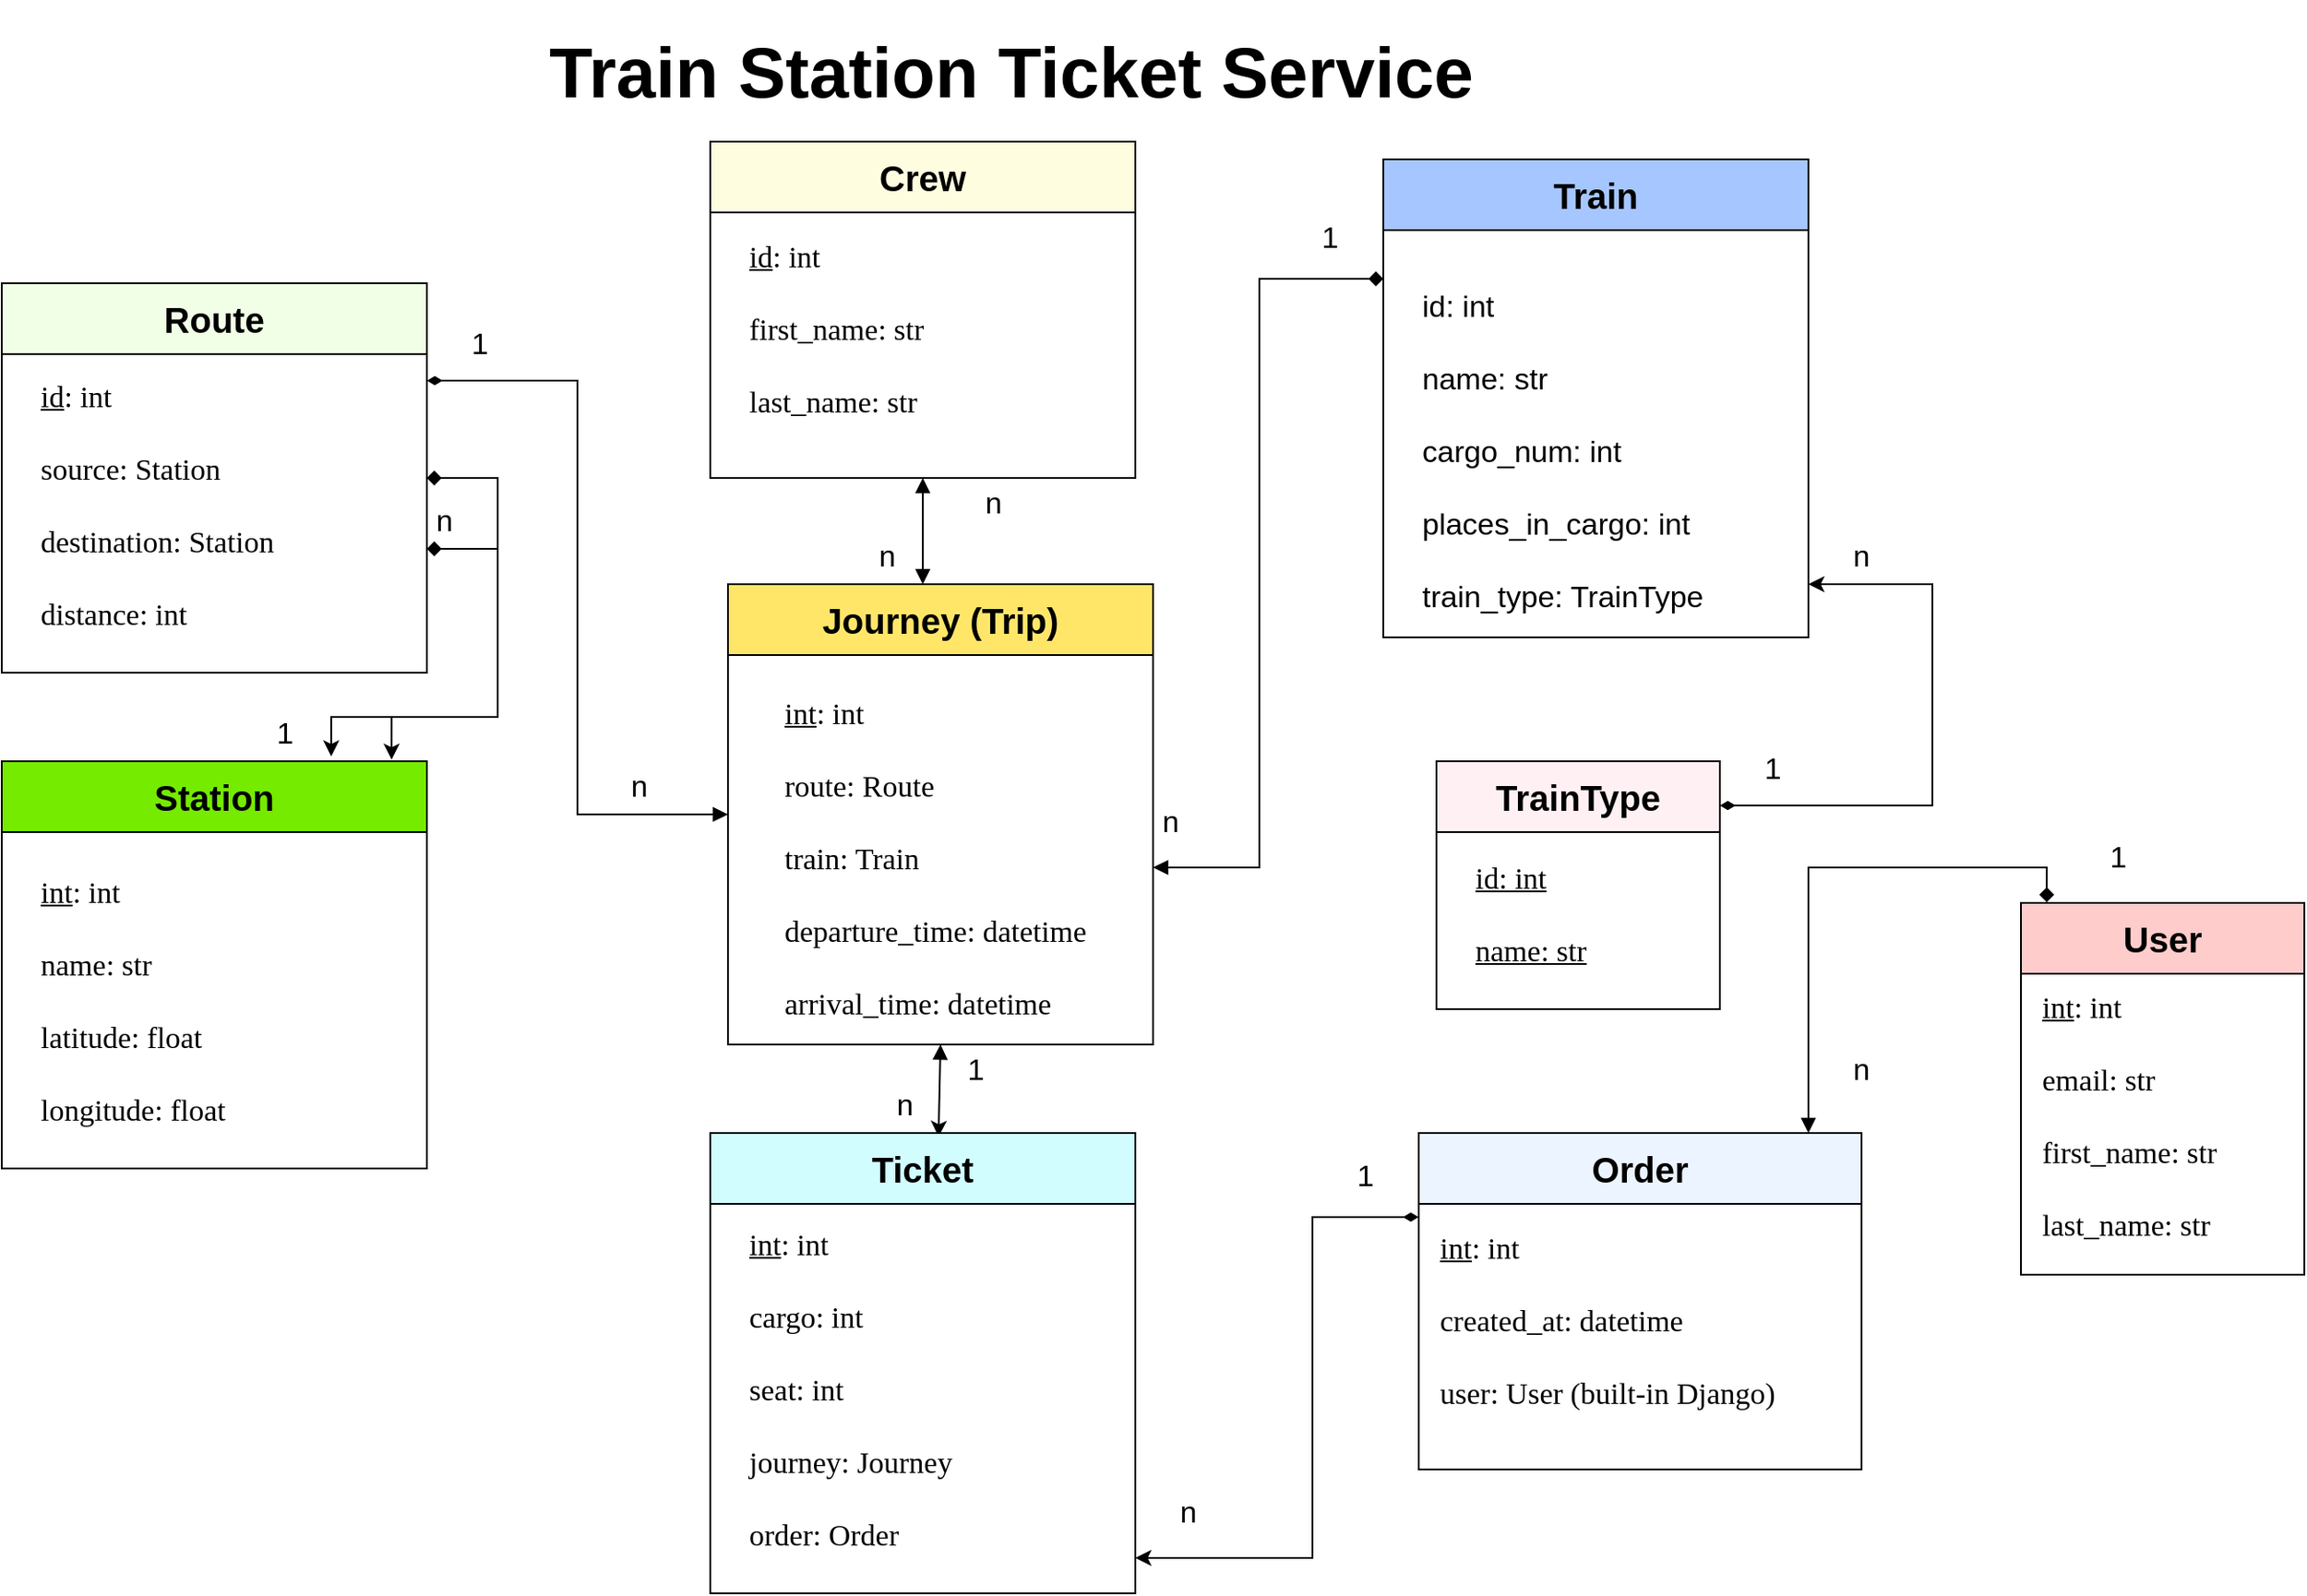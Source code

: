 <mxfile version="26.0.15">
  <diagram name="Page-1" id="OVcS8Alv_T-uJs1jZaDE">
    <mxGraphModel dx="1675" dy="886" grid="1" gridSize="10" guides="1" tooltips="1" connect="1" arrows="1" fold="1" page="1" pageScale="1" pageWidth="850" pageHeight="1100" math="0" shadow="0">
      <root>
        <mxCell id="0" />
        <mxCell id="1" parent="0" />
        <mxCell id="XHiDL_9w_AK1erUn259C-10" value="&lt;font style=&quot;font-size: 20px;&quot;&gt;Station&lt;/font&gt;" style="swimlane;whiteSpace=wrap;html=1;fontSize=15;startSize=40;fillColor=#75EB00;" parent="1" vertex="1">
          <mxGeometry x="110" y="440" width="240" height="230" as="geometry">
            <mxRectangle x="510" y="110" width="100" height="30" as="alternateBounds" />
          </mxGeometry>
        </mxCell>
        <mxCell id="XHiDL_9w_AK1erUn259C-11" value="&lt;div&gt;&lt;u&gt;int&lt;/u&gt;: int&lt;/div&gt;&lt;div&gt;&lt;span style=&quot;background-color: initial;&quot;&gt;&lt;br&gt;&lt;/span&gt;&lt;/div&gt;&lt;div&gt;&lt;span style=&quot;background-color: initial;&quot;&gt;name: str&lt;/span&gt;&lt;br&gt;&lt;/div&gt;&lt;div&gt;&lt;br&gt;&lt;/div&gt;&lt;div&gt;latitude: float&lt;/div&gt;&lt;div&gt;&lt;br&gt;&lt;/div&gt;&lt;div&gt;longitude: float&lt;/div&gt;" style="text;html=1;align=left;verticalAlign=bottom;resizable=0;points=[];autosize=1;strokeColor=none;fillColor=none;fontSize=17;horizontal=1;fontFamily=Tahoma;" parent="XHiDL_9w_AK1erUn259C-10" vertex="1">
          <mxGeometry x="20" y="50" width="140" height="160" as="geometry" />
        </mxCell>
        <mxCell id="41" style="edgeStyle=orthogonalEdgeStyle;rounded=0;orthogonalLoop=1;jettySize=auto;html=1;exitX=1;exitY=0.25;exitDx=0;exitDy=0;startArrow=diamondThin;startFill=1;" parent="1" edge="1">
          <mxGeometry relative="1" as="geometry">
            <mxPoint x="1080" y="465" as="sourcePoint" />
            <mxPoint x="1130" y="340" as="targetPoint" />
            <Array as="points">
              <mxPoint x="1200" y="465" />
              <mxPoint x="1200" y="340" />
            </Array>
          </mxGeometry>
        </mxCell>
        <mxCell id="4" value="&lt;font style=&quot;font-size: 20px;&quot;&gt;TrainType&lt;/font&gt;" style="swimlane;whiteSpace=wrap;html=1;fontSize=15;startSize=40;fillColor=#FFF0F3;" parent="1" vertex="1">
          <mxGeometry x="920" y="440" width="160" height="140" as="geometry">
            <mxRectangle x="510" y="110" width="100" height="30" as="alternateBounds" />
          </mxGeometry>
        </mxCell>
        <mxCell id="5" value="&lt;div&gt;&lt;u&gt;id: int&lt;/u&gt;&lt;/div&gt;&lt;div&gt;&lt;u&gt;&lt;br&gt;&lt;/u&gt;&lt;/div&gt;&lt;div&gt;&lt;u&gt;name: str&lt;/u&gt;&lt;/div&gt;" style="text;html=1;align=left;verticalAlign=bottom;resizable=0;points=[];autosize=1;strokeColor=none;fillColor=none;fontSize=17;horizontal=1;fontFamily=Tahoma;" parent="4" vertex="1">
          <mxGeometry x="20" y="50" width="100" height="70" as="geometry" />
        </mxCell>
        <mxCell id="7" value="Train" style="swimlane;whiteSpace=wrap;html=1;fontSize=20;startSize=40;fillColor=#A6C6FF;" parent="1" vertex="1">
          <mxGeometry x="890" y="100" width="240" height="270" as="geometry">
            <mxRectangle x="510" y="110" width="100" height="30" as="alternateBounds" />
          </mxGeometry>
        </mxCell>
        <mxCell id="8" value="&lt;div align=&quot;left&quot;&gt;&lt;font face=&quot;Helvetica&quot;&gt;id: int&lt;/font&gt;&lt;/div&gt;&lt;div align=&quot;left&quot;&gt;&lt;font face=&quot;Helvetica&quot;&gt;&lt;br&gt;&lt;/font&gt;&lt;/div&gt;&lt;div align=&quot;left&quot;&gt;&lt;font face=&quot;Helvetica&quot;&gt;name: str&lt;/font&gt;&lt;/div&gt;&lt;div align=&quot;left&quot;&gt;&lt;font face=&quot;Helvetica&quot;&gt;&lt;br&gt;&lt;/font&gt;&lt;/div&gt;&lt;div align=&quot;left&quot;&gt;&lt;font face=&quot;Helvetica&quot;&gt;cargo_num: int&lt;/font&gt;&lt;/div&gt;&lt;div align=&quot;left&quot;&gt;&lt;font face=&quot;Helvetica&quot;&gt;&lt;br&gt;&lt;/font&gt;&lt;/div&gt;&lt;div align=&quot;left&quot;&gt;&lt;font face=&quot;Helvetica&quot;&gt;places_in_cargo: int&lt;/font&gt;&lt;/div&gt;&lt;div align=&quot;left&quot;&gt;&lt;font face=&quot;Helvetica&quot;&gt;&lt;br&gt;&lt;/font&gt;&lt;/div&gt;&lt;div align=&quot;left&quot;&gt;&lt;font face=&quot;Helvetica&quot;&gt;train_type: TrainType&lt;/font&gt;&lt;/div&gt;" style="text;html=1;align=left;verticalAlign=bottom;resizable=0;points=[];autosize=1;strokeColor=none;fillColor=none;fontSize=17;horizontal=1;fontFamily=Tahoma;" parent="7" vertex="1">
          <mxGeometry x="20" y="50" width="180" height="210" as="geometry" />
        </mxCell>
        <mxCell id="56" style="edgeStyle=orthogonalEdgeStyle;rounded=0;orthogonalLoop=1;jettySize=auto;html=1;exitX=1;exitY=0.25;exitDx=0;exitDy=0;entryX=0;entryY=0.5;entryDx=0;entryDy=0;startArrow=diamondThin;startFill=1;endArrow=block;endFill=1;" parent="1" source="17" target="33" edge="1">
          <mxGeometry relative="1" as="geometry">
            <mxPoint x="480" y="460" as="targetPoint" />
          </mxGeometry>
        </mxCell>
        <mxCell id="17" value="&lt;font style=&quot;font-size: 20px;&quot;&gt;Route&lt;/font&gt;" style="swimlane;whiteSpace=wrap;html=1;fontSize=15;startSize=40;movable=1;resizable=1;rotatable=1;deletable=1;editable=1;locked=0;connectable=1;fillColor=#F1FFE6;" parent="1" vertex="1">
          <mxGeometry x="110" y="170" width="240" height="220" as="geometry">
            <mxRectangle x="510" y="110" width="100" height="30" as="alternateBounds" />
          </mxGeometry>
        </mxCell>
        <mxCell id="18" value="&lt;div style=&quot;&quot;&gt;&lt;u&gt;id&lt;/u&gt;: int&lt;/div&gt;&lt;div style=&quot;&quot;&gt;&lt;br&gt;&lt;/div&gt;&lt;div style=&quot;&quot;&gt;source: Station&lt;/div&gt;&lt;div style=&quot;&quot;&gt;&lt;br&gt;&lt;/div&gt;&lt;div style=&quot;&quot;&gt;destination:&amp;nbsp;&lt;span style=&quot;background-color: initial;&quot;&gt;Station&lt;/span&gt;&lt;/div&gt;&lt;div style=&quot;&quot;&gt;&lt;br&gt;&lt;/div&gt;&lt;div style=&quot;&quot;&gt;distance: int&lt;/div&gt;" style="text;html=1;align=left;verticalAlign=bottom;resizable=1;points=[];autosize=1;strokeColor=none;fillColor=none;fontSize=17;horizontal=1;fontFamily=Tahoma;movable=1;rotatable=1;deletable=1;editable=1;locked=0;connectable=1;" parent="17" vertex="1">
          <mxGeometry x="20" y="40" width="170" height="160" as="geometry" />
        </mxCell>
        <mxCell id="50" style="edgeStyle=none;rounded=0;orthogonalLoop=1;jettySize=auto;html=1;exitX=0.5;exitY=1;exitDx=0;exitDy=0;startArrow=block;startFill=1;endArrow=block;endFill=1;" parent="1" source="29" edge="1">
          <mxGeometry relative="1" as="geometry">
            <mxPoint x="630" y="340" as="targetPoint" />
          </mxGeometry>
        </mxCell>
        <mxCell id="29" value="&lt;font style=&quot;font-size: 20px;&quot;&gt;Crew&lt;/font&gt;" style="swimlane;whiteSpace=wrap;html=1;fontSize=15;startSize=40;movable=1;resizable=1;rotatable=1;deletable=1;editable=1;locked=0;connectable=1;fillColor=#FFFDE0;" parent="1" vertex="1">
          <mxGeometry x="510" y="90" width="240" height="190" as="geometry">
            <mxRectangle x="510" y="110" width="100" height="30" as="alternateBounds" />
          </mxGeometry>
        </mxCell>
        <mxCell id="30" value="&lt;div style=&quot;&quot;&gt;&lt;u&gt;id&lt;/u&gt;: int&lt;/div&gt;&lt;div style=&quot;&quot;&gt;&lt;br&gt;&lt;/div&gt;&lt;div style=&quot;&quot;&gt;first_name: str&lt;/div&gt;&lt;div style=&quot;&quot;&gt;&lt;br&gt;&lt;/div&gt;&lt;div style=&quot;&quot;&gt;last_name: str&lt;/div&gt;" style="text;html=1;align=left;verticalAlign=bottom;resizable=1;points=[];autosize=1;strokeColor=none;fillColor=none;fontSize=17;horizontal=1;fontFamily=Tahoma;movable=1;rotatable=1;deletable=1;editable=1;locked=0;connectable=1;" parent="29" vertex="1">
          <mxGeometry x="20" y="40" width="130" height="120" as="geometry" />
        </mxCell>
        <mxCell id="70" style="edgeStyle=none;rounded=0;orthogonalLoop=1;jettySize=auto;html=1;exitX=0.5;exitY=1;exitDx=0;exitDy=0;elbow=vertical;startArrow=block;startFill=1;entryX=0.537;entryY=0.008;entryDx=0;entryDy=0;entryPerimeter=0;" parent="1" source="33" target="27" edge="1">
          <mxGeometry relative="1" as="geometry">
            <mxPoint x="630" y="650" as="targetPoint" />
          </mxGeometry>
        </mxCell>
        <mxCell id="33" value="&lt;font style=&quot;font-size: 20px;&quot;&gt;Journey (Trip)&lt;/font&gt;" style="swimlane;whiteSpace=wrap;html=1;fontSize=15;startSize=40;fillColor=#FFE669;" parent="1" vertex="1">
          <mxGeometry x="520" y="340" width="240" height="260" as="geometry">
            <mxRectangle x="510" y="110" width="100" height="30" as="alternateBounds" />
          </mxGeometry>
        </mxCell>
        <mxCell id="34" value="&lt;div&gt;&lt;u&gt;int&lt;/u&gt;: int&lt;/div&gt;&lt;div&gt;&lt;span style=&quot;background-color: initial;&quot;&gt;&lt;br&gt;&lt;/span&gt;&lt;/div&gt;&lt;div&gt;route: Route&lt;/div&gt;&lt;div&gt;&lt;br&gt;&lt;/div&gt;&lt;div&gt;train: Train&lt;/div&gt;&lt;div&gt;&lt;br&gt;&lt;/div&gt;&lt;div&gt;departure_time: datetime&lt;/div&gt;&lt;div&gt;&lt;br&gt;&lt;/div&gt;&lt;div&gt;arrival_time: datetime&lt;/div&gt;" style="text;html=1;align=left;verticalAlign=bottom;resizable=0;points=[];autosize=1;strokeColor=none;fillColor=none;fontSize=17;horizontal=1;fontFamily=Tahoma;" parent="33" vertex="1">
          <mxGeometry x="30" y="50" width="220" height="200" as="geometry" />
        </mxCell>
        <mxCell id="47" style="edgeStyle=orthogonalEdgeStyle;rounded=0;orthogonalLoop=1;jettySize=auto;html=1;exitX=0;exitY=0.25;exitDx=0;exitDy=0;startArrow=diamondThin;startFill=1;" parent="1" source="37" edge="1">
          <mxGeometry relative="1" as="geometry">
            <mxPoint x="750" y="890" as="targetPoint" />
            <Array as="points">
              <mxPoint x="850" y="698" />
              <mxPoint x="850" y="890" />
            </Array>
          </mxGeometry>
        </mxCell>
        <mxCell id="37" value="&lt;font style=&quot;font-size: 20px;&quot;&gt;Order&lt;/font&gt;" style="swimlane;whiteSpace=wrap;html=1;fontSize=15;startSize=40;fillColor=#EBF4FF;" parent="1" vertex="1">
          <mxGeometry x="910" y="650" width="250" height="190" as="geometry">
            <mxRectangle x="510" y="110" width="100" height="30" as="alternateBounds" />
          </mxGeometry>
        </mxCell>
        <mxCell id="38" value="&lt;div&gt;&lt;u&gt;int&lt;/u&gt;: int&lt;/div&gt;&lt;div&gt;&lt;span style=&quot;background-color: initial;&quot;&gt;&lt;br&gt;&lt;/span&gt;&lt;/div&gt;&lt;div&gt;created_at: datetime&lt;/div&gt;&lt;div&gt;&lt;br&gt;&lt;/div&gt;&lt;div&gt;user: User (built-in Django)&lt;/div&gt;" style="text;html=1;align=left;verticalAlign=bottom;resizable=0;points=[];autosize=1;strokeColor=none;fillColor=none;fontSize=17;horizontal=1;fontFamily=Tahoma;" parent="37" vertex="1">
          <mxGeometry x="10" y="40" width="230" height="120" as="geometry" />
        </mxCell>
        <mxCell id="42" value="&lt;font style=&quot;font-size: 17px;&quot;&gt;n&lt;/font&gt;" style="text;strokeColor=none;align=center;fillColor=none;html=1;verticalAlign=middle;whiteSpace=wrap;rounded=0;" parent="1" vertex="1">
          <mxGeometry x="1130" y="310" width="60" height="30" as="geometry" />
        </mxCell>
        <mxCell id="43" value="&lt;font style=&quot;font-size: 17px;&quot;&gt;1&lt;/font&gt;" style="text;strokeColor=none;align=center;fillColor=none;html=1;verticalAlign=middle;whiteSpace=wrap;rounded=0;" parent="1" vertex="1">
          <mxGeometry x="1080" y="430" width="60" height="30" as="geometry" />
        </mxCell>
        <mxCell id="48" value="&lt;font style=&quot;font-size: 17px;&quot;&gt;n&lt;/font&gt;" style="text;strokeColor=none;align=center;fillColor=none;html=1;verticalAlign=middle;whiteSpace=wrap;rounded=0;" parent="1" vertex="1">
          <mxGeometry x="750" y="850" width="60" height="30" as="geometry" />
        </mxCell>
        <mxCell id="49" value="&lt;font style=&quot;font-size: 17px;&quot;&gt;1&lt;/font&gt;" style="text;strokeColor=none;align=center;fillColor=none;html=1;verticalAlign=middle;whiteSpace=wrap;rounded=0;" parent="1" vertex="1">
          <mxGeometry x="850" y="660" width="60" height="30" as="geometry" />
        </mxCell>
        <mxCell id="51" value="&lt;font style=&quot;font-size: 17px;&quot;&gt;n&lt;/font&gt;" style="text;strokeColor=none;align=center;fillColor=none;html=1;verticalAlign=middle;whiteSpace=wrap;rounded=0;" parent="1" vertex="1">
          <mxGeometry x="640" y="280" width="60" height="30" as="geometry" />
        </mxCell>
        <mxCell id="52" value="&lt;font style=&quot;font-size: 17px;&quot;&gt;n&lt;/font&gt;" style="text;strokeColor=none;align=center;fillColor=none;html=1;verticalAlign=middle;whiteSpace=wrap;rounded=0;" parent="1" vertex="1">
          <mxGeometry x="580" y="310" width="60" height="30" as="geometry" />
        </mxCell>
        <mxCell id="53" style="edgeStyle=orthogonalEdgeStyle;rounded=0;orthogonalLoop=1;jettySize=auto;html=1;exitX=0;exitY=0.25;exitDx=0;exitDy=0;startArrow=diamond;startFill=1;endArrow=block;endFill=1;" parent="1" source="7" edge="1">
          <mxGeometry relative="1" as="geometry">
            <mxPoint x="760" y="500" as="targetPoint" />
            <Array as="points">
              <mxPoint x="820" y="168" />
              <mxPoint x="820" y="500" />
            </Array>
          </mxGeometry>
        </mxCell>
        <mxCell id="54" value="&lt;font style=&quot;font-size: 17px;&quot;&gt;n&lt;/font&gt;" style="text;strokeColor=none;align=center;fillColor=none;html=1;verticalAlign=middle;whiteSpace=wrap;rounded=0;" parent="1" vertex="1">
          <mxGeometry x="740" y="460" width="60" height="30" as="geometry" />
        </mxCell>
        <mxCell id="55" value="&lt;font style=&quot;font-size: 17px;&quot;&gt;1&lt;/font&gt;" style="text;strokeColor=none;align=center;fillColor=none;html=1;verticalAlign=middle;whiteSpace=wrap;rounded=0;" parent="1" vertex="1">
          <mxGeometry x="830" y="130" width="60" height="30" as="geometry" />
        </mxCell>
        <mxCell id="57" value="&lt;font style=&quot;font-size: 17px;&quot;&gt;n&lt;/font&gt;" style="text;strokeColor=none;align=center;fillColor=none;html=1;verticalAlign=middle;whiteSpace=wrap;rounded=0;" parent="1" vertex="1">
          <mxGeometry x="440" y="440" width="60" height="30" as="geometry" />
        </mxCell>
        <mxCell id="58" value="&lt;font style=&quot;font-size: 17px;&quot;&gt;1&lt;/font&gt;" style="text;strokeColor=none;align=center;fillColor=none;html=1;verticalAlign=middle;whiteSpace=wrap;rounded=0;" parent="1" vertex="1">
          <mxGeometry x="350" y="190" width="60" height="30" as="geometry" />
        </mxCell>
        <mxCell id="61" style="edgeStyle=orthogonalEdgeStyle;rounded=0;orthogonalLoop=1;jettySize=auto;html=1;entryX=0.917;entryY=-0.004;entryDx=0;entryDy=0;entryPerimeter=0;elbow=vertical;startArrow=diamond;startFill=1;exitX=1;exitY=0.5;exitDx=0;exitDy=0;" parent="1" source="17" target="XHiDL_9w_AK1erUn259C-10" edge="1">
          <mxGeometry relative="1" as="geometry">
            <mxPoint x="360" y="280" as="sourcePoint" />
            <Array as="points">
              <mxPoint x="390" y="280" />
              <mxPoint x="390" y="415" />
              <mxPoint x="330" y="415" />
            </Array>
          </mxGeometry>
        </mxCell>
        <mxCell id="62" style="edgeStyle=orthogonalEdgeStyle;rounded=0;orthogonalLoop=1;jettySize=auto;html=1;entryX=0.775;entryY=-0.012;entryDx=0;entryDy=0;entryPerimeter=0;elbow=vertical;startArrow=diamond;startFill=1;" parent="1" target="XHiDL_9w_AK1erUn259C-10" edge="1">
          <mxGeometry relative="1" as="geometry">
            <mxPoint x="350" y="320" as="sourcePoint" />
            <Array as="points">
              <mxPoint x="350" y="320" />
              <mxPoint x="390" y="320" />
              <mxPoint x="390" y="415" />
              <mxPoint x="296" y="415" />
            </Array>
          </mxGeometry>
        </mxCell>
        <mxCell id="63" value="&lt;font style=&quot;font-size: 17px;&quot;&gt;n&lt;/font&gt;" style="text;strokeColor=none;align=center;fillColor=none;html=1;verticalAlign=middle;whiteSpace=wrap;rounded=0;" parent="1" vertex="1">
          <mxGeometry x="330" y="290" width="60" height="30" as="geometry" />
        </mxCell>
        <mxCell id="64" value="&lt;font style=&quot;font-size: 17px;&quot;&gt;1&lt;/font&gt;" style="text;strokeColor=none;align=center;fillColor=none;html=1;verticalAlign=middle;whiteSpace=wrap;rounded=0;" parent="1" vertex="1">
          <mxGeometry x="240" y="410" width="60" height="30" as="geometry" />
        </mxCell>
        <mxCell id="65" value="&lt;font size=&quot;1&quot; style=&quot;&quot;&gt;&lt;b style=&quot;font-size: 40px;&quot;&gt;Train Station Ticket Service&lt;/b&gt;&lt;/font&gt;" style="text;strokeColor=none;align=center;fillColor=none;html=1;verticalAlign=middle;whiteSpace=wrap;rounded=0;" parent="1" vertex="1">
          <mxGeometry x="360" y="10" width="640" height="80" as="geometry" />
        </mxCell>
        <mxCell id="67" value="&lt;font style=&quot;font-size: 17px;&quot;&gt;1&lt;/font&gt;" style="text;strokeColor=none;align=center;fillColor=none;html=1;verticalAlign=middle;whiteSpace=wrap;rounded=0;" parent="1" vertex="1">
          <mxGeometry x="630" y="600" width="60" height="30" as="geometry" />
        </mxCell>
        <mxCell id="68" value="&lt;font style=&quot;font-size: 17px;&quot;&gt;n&lt;/font&gt;" style="text;strokeColor=none;align=center;fillColor=none;html=1;verticalAlign=middle;whiteSpace=wrap;rounded=0;" parent="1" vertex="1">
          <mxGeometry x="590" y="620" width="60" height="30" as="geometry" />
        </mxCell>
        <mxCell id="27" value="&lt;font style=&quot;font-size: 20px;&quot;&gt;Ticket&lt;/font&gt;" style="swimlane;whiteSpace=wrap;html=1;fontSize=15;startSize=40;fillColor=#D1FDFF;" parent="1" vertex="1">
          <mxGeometry x="510" y="650" width="240" height="260" as="geometry">
            <mxRectangle x="510" y="110" width="100" height="30" as="alternateBounds" />
          </mxGeometry>
        </mxCell>
        <mxCell id="28" value="&lt;div&gt;&lt;u&gt;int&lt;/u&gt;: int&lt;/div&gt;&lt;div&gt;&lt;span style=&quot;background-color: initial;&quot;&gt;&lt;br&gt;&lt;/span&gt;&lt;/div&gt;&lt;div&gt;cargo: int&lt;/div&gt;&lt;div&gt;&lt;br&gt;&lt;/div&gt;&lt;div&gt;seat: int&lt;/div&gt;&lt;div&gt;&lt;br&gt;&lt;/div&gt;&lt;div&gt;journey: Journey&lt;/div&gt;&lt;div&gt;&lt;br&gt;&lt;/div&gt;&lt;div&gt;order: Order&lt;/div&gt;" style="text;html=1;align=left;verticalAlign=bottom;resizable=0;points=[];autosize=1;strokeColor=none;fillColor=none;fontSize=17;horizontal=1;fontFamily=Tahoma;" parent="27" vertex="1">
          <mxGeometry x="20" y="40" width="150" height="200" as="geometry" />
        </mxCell>
        <mxCell id="71" value="&lt;font style=&quot;font-size: 20px;&quot;&gt;User&lt;/font&gt;" style="swimlane;whiteSpace=wrap;html=1;fontSize=15;startSize=40;fillColor=#FFCCCC;" parent="1" vertex="1">
          <mxGeometry x="1250" y="520" width="160" height="210" as="geometry">
            <mxRectangle x="510" y="110" width="100" height="30" as="alternateBounds" />
          </mxGeometry>
        </mxCell>
        <mxCell id="72" value="&lt;div&gt;&lt;u&gt;int&lt;/u&gt;: int&lt;/div&gt;&lt;div&gt;&lt;span style=&quot;background-color: initial;&quot;&gt;&lt;br&gt;&lt;/span&gt;&lt;/div&gt;&lt;div&gt;email: str&lt;/div&gt;&lt;div&gt;&lt;br&gt;&lt;/div&gt;&lt;div&gt;first_name: str&lt;/div&gt;&lt;div&gt;&lt;br&gt;&lt;/div&gt;&lt;div&gt;last_name: str&lt;/div&gt;" style="text;html=1;align=left;verticalAlign=bottom;resizable=0;points=[];autosize=1;strokeColor=none;fillColor=none;fontSize=17;horizontal=1;fontFamily=Tahoma;" parent="71" vertex="1">
          <mxGeometry x="10" y="35" width="130" height="160" as="geometry" />
        </mxCell>
        <mxCell id="73" style="edgeStyle=orthogonalEdgeStyle;rounded=0;orthogonalLoop=1;jettySize=auto;html=1;entryX=0.091;entryY=-0.002;entryDx=0;entryDy=0;entryPerimeter=0;startArrow=block;startFill=1;endArrow=diamond;endFill=1;" parent="1" target="71" edge="1">
          <mxGeometry relative="1" as="geometry">
            <mxPoint x="1130" y="650" as="sourcePoint" />
            <Array as="points">
              <mxPoint x="1130" y="650" />
              <mxPoint x="1130" y="500" />
              <mxPoint x="1265" y="500" />
            </Array>
          </mxGeometry>
        </mxCell>
        <mxCell id="74" value="&lt;font style=&quot;font-size: 17px;&quot;&gt;1&lt;/font&gt;" style="text;strokeColor=none;align=center;fillColor=none;html=1;verticalAlign=middle;whiteSpace=wrap;rounded=0;" parent="1" vertex="1">
          <mxGeometry x="1275" y="480" width="60" height="30" as="geometry" />
        </mxCell>
        <mxCell id="75" value="&lt;font style=&quot;font-size: 17px;&quot;&gt;n&lt;/font&gt;" style="text;strokeColor=none;align=center;fillColor=none;html=1;verticalAlign=middle;whiteSpace=wrap;rounded=0;" parent="1" vertex="1">
          <mxGeometry x="1130" y="600" width="60" height="30" as="geometry" />
        </mxCell>
      </root>
    </mxGraphModel>
  </diagram>
</mxfile>
